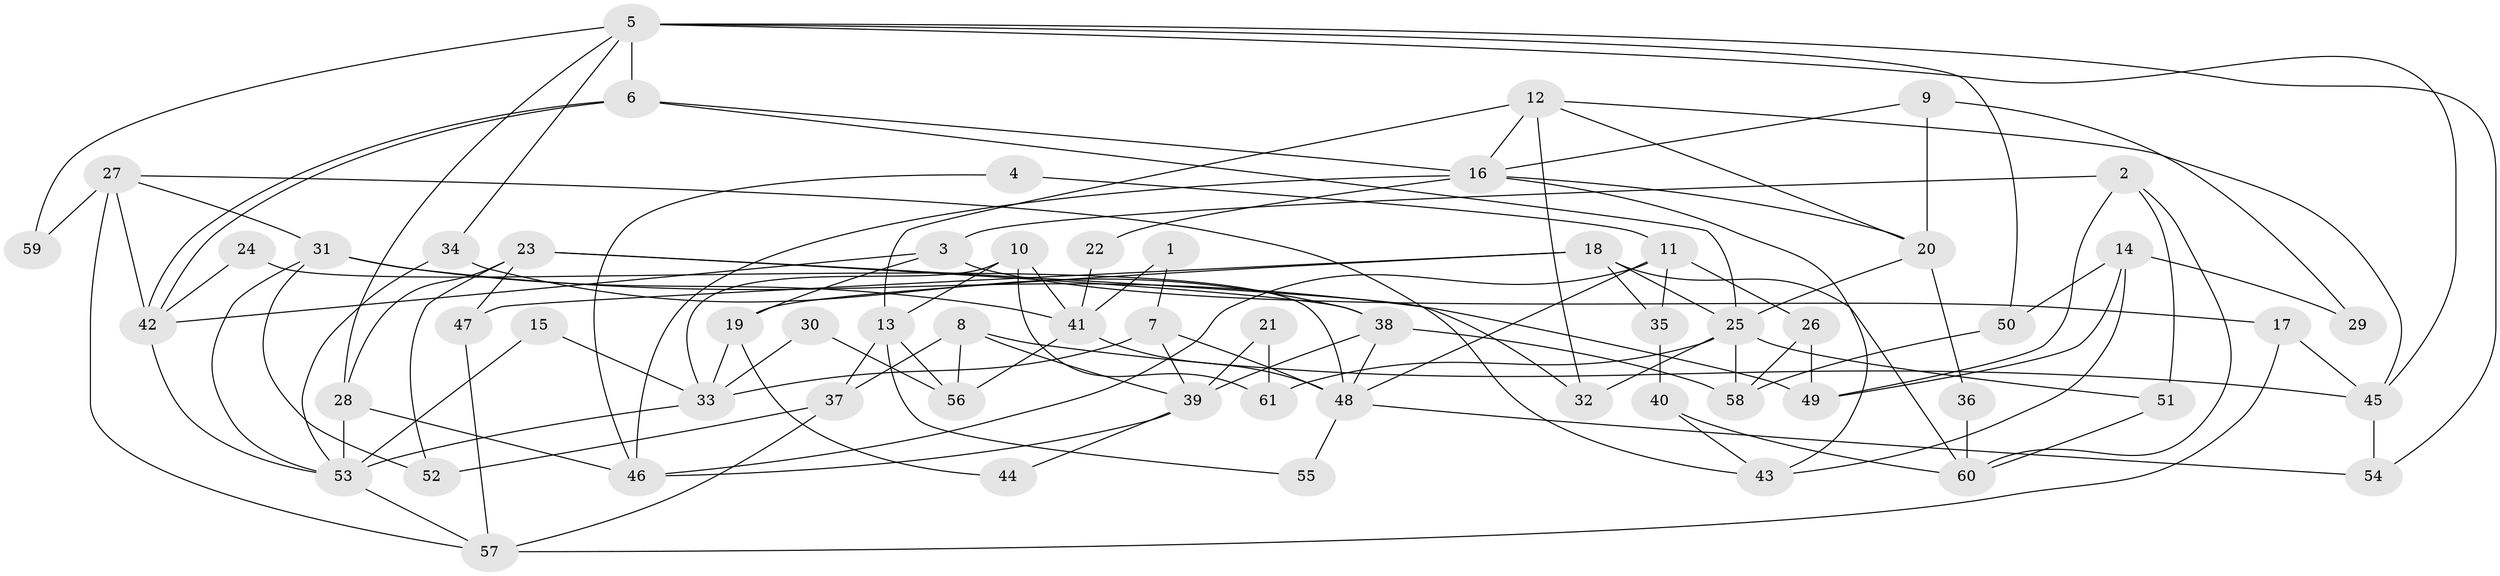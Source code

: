 // Generated by graph-tools (version 1.1) at 2025/02/03/09/25 03:02:10]
// undirected, 61 vertices, 122 edges
graph export_dot {
graph [start="1"]
  node [color=gray90,style=filled];
  1;
  2;
  3;
  4;
  5;
  6;
  7;
  8;
  9;
  10;
  11;
  12;
  13;
  14;
  15;
  16;
  17;
  18;
  19;
  20;
  21;
  22;
  23;
  24;
  25;
  26;
  27;
  28;
  29;
  30;
  31;
  32;
  33;
  34;
  35;
  36;
  37;
  38;
  39;
  40;
  41;
  42;
  43;
  44;
  45;
  46;
  47;
  48;
  49;
  50;
  51;
  52;
  53;
  54;
  55;
  56;
  57;
  58;
  59;
  60;
  61;
  1 -- 7;
  1 -- 41;
  2 -- 49;
  2 -- 3;
  2 -- 51;
  2 -- 60;
  3 -- 42;
  3 -- 19;
  3 -- 17;
  4 -- 11;
  4 -- 46;
  5 -- 45;
  5 -- 28;
  5 -- 6;
  5 -- 34;
  5 -- 50;
  5 -- 54;
  5 -- 59;
  6 -- 42;
  6 -- 42;
  6 -- 16;
  6 -- 25;
  7 -- 39;
  7 -- 48;
  7 -- 33;
  8 -- 37;
  8 -- 45;
  8 -- 39;
  8 -- 56;
  9 -- 20;
  9 -- 16;
  9 -- 29;
  10 -- 13;
  10 -- 41;
  10 -- 33;
  10 -- 61;
  11 -- 46;
  11 -- 35;
  11 -- 26;
  11 -- 48;
  12 -- 20;
  12 -- 16;
  12 -- 13;
  12 -- 32;
  12 -- 45;
  13 -- 37;
  13 -- 55;
  13 -- 56;
  14 -- 50;
  14 -- 49;
  14 -- 29;
  14 -- 43;
  15 -- 33;
  15 -- 53;
  16 -- 43;
  16 -- 20;
  16 -- 22;
  16 -- 46;
  17 -- 57;
  17 -- 45;
  18 -- 25;
  18 -- 60;
  18 -- 19;
  18 -- 35;
  18 -- 47;
  19 -- 33;
  19 -- 44;
  20 -- 25;
  20 -- 36;
  21 -- 61;
  21 -- 39;
  22 -- 41;
  23 -- 47;
  23 -- 38;
  23 -- 28;
  23 -- 32;
  23 -- 52;
  24 -- 48;
  24 -- 42;
  25 -- 32;
  25 -- 51;
  25 -- 58;
  25 -- 61;
  26 -- 58;
  26 -- 49;
  27 -- 31;
  27 -- 42;
  27 -- 43;
  27 -- 57;
  27 -- 59;
  28 -- 46;
  28 -- 53;
  30 -- 56;
  30 -- 33;
  31 -- 53;
  31 -- 41;
  31 -- 49;
  31 -- 52;
  33 -- 53;
  34 -- 53;
  34 -- 38;
  35 -- 40;
  36 -- 60;
  37 -- 57;
  37 -- 52;
  38 -- 48;
  38 -- 39;
  38 -- 58;
  39 -- 44;
  39 -- 46;
  40 -- 60;
  40 -- 43;
  41 -- 48;
  41 -- 56;
  42 -- 53;
  45 -- 54;
  47 -- 57;
  48 -- 54;
  48 -- 55;
  50 -- 58;
  51 -- 60;
  53 -- 57;
}
